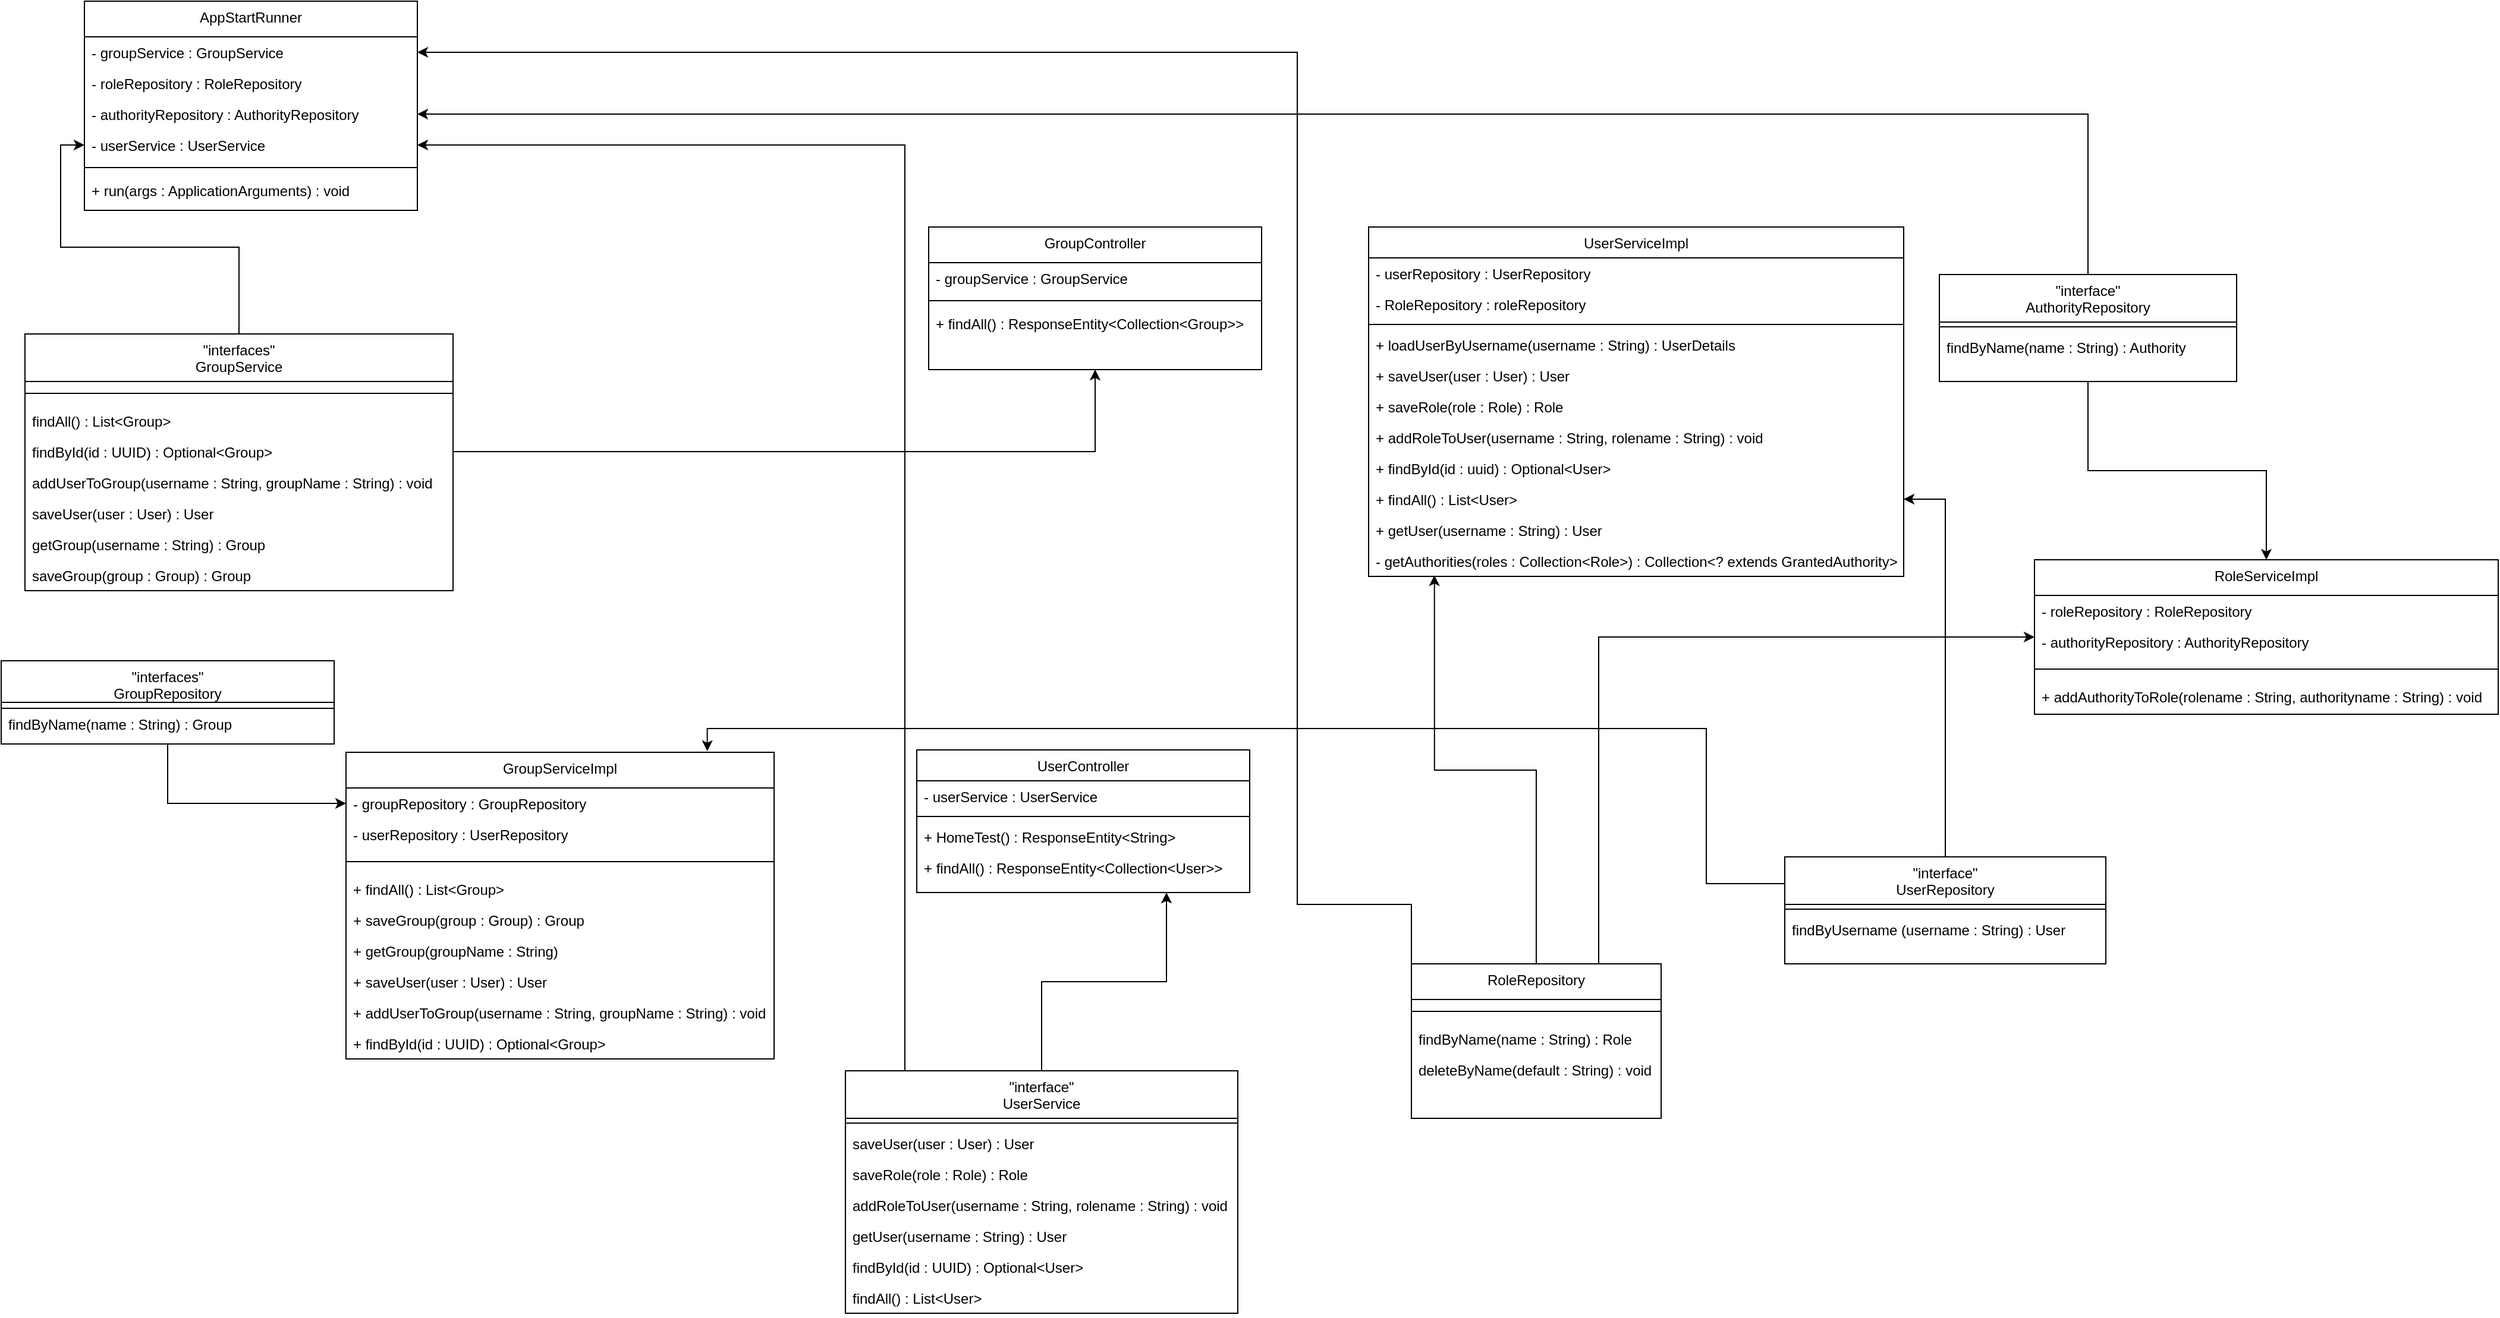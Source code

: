 <mxfile version="15.7.2" type="device"><diagram id="C5RBs43oDa-KdzZeNtuy" name="Page-1"><mxGraphModel dx="2858" dy="1220" grid="1" gridSize="10" guides="1" tooltips="1" connect="1" arrows="1" fold="1" page="1" pageScale="1" pageWidth="827" pageHeight="1169" math="0" shadow="0"><root><mxCell id="WIyWlLk6GJQsqaUBKTNV-0"/><mxCell id="WIyWlLk6GJQsqaUBKTNV-1" parent="WIyWlLk6GJQsqaUBKTNV-0"/><mxCell id="fV1e-IhXwKOmqQlKvwfD-24" style="edgeStyle=orthogonalEdgeStyle;rounded=0;orthogonalLoop=1;jettySize=auto;html=1;" edge="1" parent="WIyWlLk6GJQsqaUBKTNV-1" source="zkfFHV4jXpPFQw0GAbJ--6" target="X42Jda4j9QLvbI-s5N7s-31"><mxGeometry relative="1" as="geometry"/></mxCell><mxCell id="fV1e-IhXwKOmqQlKvwfD-59" style="edgeStyle=orthogonalEdgeStyle;rounded=0;orthogonalLoop=1;jettySize=auto;html=1;exitX=0;exitY=0.25;exitDx=0;exitDy=0;entryX=0.844;entryY=-0.004;entryDx=0;entryDy=0;entryPerimeter=0;" edge="1" parent="WIyWlLk6GJQsqaUBKTNV-1" source="zkfFHV4jXpPFQw0GAbJ--6" target="X42Jda4j9QLvbI-s5N7s-81"><mxGeometry relative="1" as="geometry"><Array as="points"><mxPoint x="1384" y="642"/><mxPoint x="544" y="642"/></Array></mxGeometry></mxCell><mxCell id="zkfFHV4jXpPFQw0GAbJ--6" value="&quot;interface&quot;&#10;UserRepository" style="swimlane;fontStyle=0;align=center;verticalAlign=top;childLayout=stackLayout;horizontal=1;startSize=40;horizontalStack=0;resizeParent=1;resizeLast=0;collapsible=1;marginBottom=0;rounded=0;shadow=0;strokeWidth=1;" parent="WIyWlLk6GJQsqaUBKTNV-1" vertex="1"><mxGeometry x="1450" y="750" width="270" height="90" as="geometry"><mxRectangle x="130" y="380" width="160" height="26" as="alternateBounds"/></mxGeometry></mxCell><mxCell id="zkfFHV4jXpPFQw0GAbJ--9" value="" style="line;html=1;strokeWidth=1;align=left;verticalAlign=middle;spacingTop=-1;spacingLeft=3;spacingRight=3;rotatable=0;labelPosition=right;points=[];portConstraint=eastwest;" parent="zkfFHV4jXpPFQw0GAbJ--6" vertex="1"><mxGeometry y="40" width="270" height="8" as="geometry"/></mxCell><mxCell id="X42Jda4j9QLvbI-s5N7s-19" value="findByUsername (username : String) : User" style="text;align=left;verticalAlign=top;spacingLeft=4;spacingRight=4;overflow=hidden;rotatable=0;points=[[0,0.5],[1,0.5]];portConstraint=eastwest;" parent="zkfFHV4jXpPFQw0GAbJ--6" vertex="1"><mxGeometry y="48" width="270" height="26" as="geometry"/></mxCell><mxCell id="fV1e-IhXwKOmqQlKvwfD-28" style="edgeStyle=orthogonalEdgeStyle;rounded=0;orthogonalLoop=1;jettySize=auto;html=1;entryX=0.75;entryY=1;entryDx=0;entryDy=0;" edge="1" parent="WIyWlLk6GJQsqaUBKTNV-1" source="zkfFHV4jXpPFQw0GAbJ--13" target="zkfFHV4jXpPFQw0GAbJ--17"><mxGeometry relative="1" as="geometry"/></mxCell><mxCell id="fV1e-IhXwKOmqQlKvwfD-34" style="edgeStyle=orthogonalEdgeStyle;rounded=0;orthogonalLoop=1;jettySize=auto;html=1;exitX=0.25;exitY=0;exitDx=0;exitDy=0;entryX=1;entryY=0.5;entryDx=0;entryDy=0;" edge="1" parent="WIyWlLk6GJQsqaUBKTNV-1" source="zkfFHV4jXpPFQw0GAbJ--13" target="X42Jda4j9QLvbI-s5N7s-125"><mxGeometry relative="1" as="geometry"><Array as="points"><mxPoint x="710" y="930"/><mxPoint x="710" y="151"/></Array></mxGeometry></mxCell><mxCell id="zkfFHV4jXpPFQw0GAbJ--13" value="&quot;interface&quot;&#10;UserService" style="swimlane;fontStyle=0;align=center;verticalAlign=top;childLayout=stackLayout;horizontal=1;startSize=40;horizontalStack=0;resizeParent=1;resizeLast=0;collapsible=1;marginBottom=0;rounded=0;shadow=0;strokeWidth=1;" parent="WIyWlLk6GJQsqaUBKTNV-1" vertex="1"><mxGeometry x="660" y="930" width="330" height="204" as="geometry"><mxRectangle x="340" y="380" width="170" height="26" as="alternateBounds"/></mxGeometry></mxCell><mxCell id="zkfFHV4jXpPFQw0GAbJ--15" value="" style="line;html=1;strokeWidth=1;align=left;verticalAlign=middle;spacingTop=-1;spacingLeft=3;spacingRight=3;rotatable=0;labelPosition=right;points=[];portConstraint=eastwest;" parent="zkfFHV4jXpPFQw0GAbJ--13" vertex="1"><mxGeometry y="40" width="330" height="8" as="geometry"/></mxCell><mxCell id="X42Jda4j9QLvbI-s5N7s-20" value="saveUser(user : User) : User" style="text;align=left;verticalAlign=top;spacingLeft=4;spacingRight=4;overflow=hidden;rotatable=0;points=[[0,0.5],[1,0.5]];portConstraint=eastwest;" parent="zkfFHV4jXpPFQw0GAbJ--13" vertex="1"><mxGeometry y="48" width="330" height="26" as="geometry"/></mxCell><mxCell id="X42Jda4j9QLvbI-s5N7s-21" value="saveRole(role : Role) : Role" style="text;align=left;verticalAlign=top;spacingLeft=4;spacingRight=4;overflow=hidden;rotatable=0;points=[[0,0.5],[1,0.5]];portConstraint=eastwest;" parent="zkfFHV4jXpPFQw0GAbJ--13" vertex="1"><mxGeometry y="74" width="330" height="26" as="geometry"/></mxCell><mxCell id="X42Jda4j9QLvbI-s5N7s-23" value="addRoleToUser(username : String, rolename : String) : void" style="text;align=left;verticalAlign=top;spacingLeft=4;spacingRight=4;overflow=hidden;rotatable=0;points=[[0,0.5],[1,0.5]];portConstraint=eastwest;" parent="zkfFHV4jXpPFQw0GAbJ--13" vertex="1"><mxGeometry y="100" width="330" height="26" as="geometry"/></mxCell><mxCell id="X42Jda4j9QLvbI-s5N7s-22" value="getUser(username : String) : User " style="text;align=left;verticalAlign=top;spacingLeft=4;spacingRight=4;overflow=hidden;rotatable=0;points=[[0,0.5],[1,0.5]];portConstraint=eastwest;" parent="zkfFHV4jXpPFQw0GAbJ--13" vertex="1"><mxGeometry y="126" width="330" height="26" as="geometry"/></mxCell><mxCell id="X42Jda4j9QLvbI-s5N7s-25" value="findById(id : UUID) : Optional&lt;User&gt;" style="text;align=left;verticalAlign=top;spacingLeft=4;spacingRight=4;overflow=hidden;rotatable=0;points=[[0,0.5],[1,0.5]];portConstraint=eastwest;" parent="zkfFHV4jXpPFQw0GAbJ--13" vertex="1"><mxGeometry y="152" width="330" height="26" as="geometry"/></mxCell><mxCell id="X42Jda4j9QLvbI-s5N7s-24" value="findAll() : List&lt;User&gt;" style="text;align=left;verticalAlign=top;spacingLeft=4;spacingRight=4;overflow=hidden;rotatable=0;points=[[0,0.5],[1,0.5]];portConstraint=eastwest;" parent="zkfFHV4jXpPFQw0GAbJ--13" vertex="1"><mxGeometry y="178" width="330" height="26" as="geometry"/></mxCell><mxCell id="zkfFHV4jXpPFQw0GAbJ--17" value="UserController" style="swimlane;fontStyle=0;align=center;verticalAlign=top;childLayout=stackLayout;horizontal=1;startSize=26;horizontalStack=0;resizeParent=1;resizeLast=0;collapsible=1;marginBottom=0;rounded=0;shadow=0;strokeWidth=1;" parent="WIyWlLk6GJQsqaUBKTNV-1" vertex="1"><mxGeometry x="720" y="660" width="280" height="120" as="geometry"><mxRectangle x="550" y="140" width="160" height="26" as="alternateBounds"/></mxGeometry></mxCell><mxCell id="zkfFHV4jXpPFQw0GAbJ--18" value="- userService : UserService" style="text;align=left;verticalAlign=top;spacingLeft=4;spacingRight=4;overflow=hidden;rotatable=0;points=[[0,0.5],[1,0.5]];portConstraint=eastwest;" parent="zkfFHV4jXpPFQw0GAbJ--17" vertex="1"><mxGeometry y="26" width="280" height="26" as="geometry"/></mxCell><mxCell id="zkfFHV4jXpPFQw0GAbJ--23" value="" style="line;html=1;strokeWidth=1;align=left;verticalAlign=middle;spacingTop=-1;spacingLeft=3;spacingRight=3;rotatable=0;labelPosition=right;points=[];portConstraint=eastwest;" parent="zkfFHV4jXpPFQw0GAbJ--17" vertex="1"><mxGeometry y="52" width="280" height="8" as="geometry"/></mxCell><mxCell id="zkfFHV4jXpPFQw0GAbJ--25" value="+ HomeTest() : ResponseEntity&lt;String&gt;" style="text;align=left;verticalAlign=top;spacingLeft=4;spacingRight=4;overflow=hidden;rotatable=0;points=[[0,0.5],[1,0.5]];portConstraint=eastwest;" parent="zkfFHV4jXpPFQw0GAbJ--17" vertex="1"><mxGeometry y="60" width="280" height="26" as="geometry"/></mxCell><mxCell id="X42Jda4j9QLvbI-s5N7s-32" value="+ findAll() : ResponseEntity&lt;Collection&lt;User&gt;&gt;" style="text;align=left;verticalAlign=top;spacingLeft=4;spacingRight=4;overflow=hidden;rotatable=0;points=[[0,0.5],[1,0.5]];portConstraint=eastwest;" parent="zkfFHV4jXpPFQw0GAbJ--17" vertex="1"><mxGeometry y="86" width="280" height="26" as="geometry"/></mxCell><mxCell id="X42Jda4j9QLvbI-s5N7s-13" value="UserServiceImpl" style="swimlane;fontStyle=0;align=center;verticalAlign=top;childLayout=stackLayout;horizontal=1;startSize=26;horizontalStack=0;resizeParent=1;resizeLast=0;collapsible=1;marginBottom=0;rounded=0;shadow=0;strokeWidth=1;" parent="WIyWlLk6GJQsqaUBKTNV-1" vertex="1"><mxGeometry x="1100" y="220" width="450" height="294" as="geometry"><mxRectangle x="340" y="380" width="170" height="26" as="alternateBounds"/></mxGeometry></mxCell><mxCell id="X42Jda4j9QLvbI-s5N7s-14" value="- userRepository : UserRepository" style="text;align=left;verticalAlign=top;spacingLeft=4;spacingRight=4;overflow=hidden;rotatable=0;points=[[0,0.5],[1,0.5]];portConstraint=eastwest;" parent="X42Jda4j9QLvbI-s5N7s-13" vertex="1"><mxGeometry y="26" width="450" height="26" as="geometry"/></mxCell><mxCell id="X42Jda4j9QLvbI-s5N7s-26" value="- RoleRepository : roleRepository" style="text;align=left;verticalAlign=top;spacingLeft=4;spacingRight=4;overflow=hidden;rotatable=0;points=[[0,0.5],[1,0.5]];portConstraint=eastwest;" parent="X42Jda4j9QLvbI-s5N7s-13" vertex="1"><mxGeometry y="52" width="450" height="26" as="geometry"/></mxCell><mxCell id="X42Jda4j9QLvbI-s5N7s-15" value="" style="line;html=1;strokeWidth=1;align=left;verticalAlign=middle;spacingTop=-1;spacingLeft=3;spacingRight=3;rotatable=0;labelPosition=right;points=[];portConstraint=eastwest;" parent="X42Jda4j9QLvbI-s5N7s-13" vertex="1"><mxGeometry y="78" width="450" height="8" as="geometry"/></mxCell><mxCell id="X42Jda4j9QLvbI-s5N7s-28" value="+ loadUserByUsername(username : String) : UserDetails" style="text;align=left;verticalAlign=top;spacingLeft=4;spacingRight=4;overflow=hidden;rotatable=0;points=[[0,0.5],[1,0.5]];portConstraint=eastwest;" parent="X42Jda4j9QLvbI-s5N7s-13" vertex="1"><mxGeometry y="86" width="450" height="26" as="geometry"/></mxCell><mxCell id="X42Jda4j9QLvbI-s5N7s-27" value="+ saveUser(user : User) : User" style="text;align=left;verticalAlign=top;spacingLeft=4;spacingRight=4;overflow=hidden;rotatable=0;points=[[0,0.5],[1,0.5]];portConstraint=eastwest;" parent="X42Jda4j9QLvbI-s5N7s-13" vertex="1"><mxGeometry y="112" width="450" height="26" as="geometry"/></mxCell><mxCell id="X42Jda4j9QLvbI-s5N7s-29" value="+ saveRole(role : Role) : Role" style="text;align=left;verticalAlign=top;spacingLeft=4;spacingRight=4;overflow=hidden;rotatable=0;points=[[0,0.5],[1,0.5]];portConstraint=eastwest;" parent="X42Jda4j9QLvbI-s5N7s-13" vertex="1"><mxGeometry y="138" width="450" height="26" as="geometry"/></mxCell><mxCell id="X42Jda4j9QLvbI-s5N7s-30" value="+ addRoleToUser(username : String, rolename : String) : void" style="text;align=left;verticalAlign=top;spacingLeft=4;spacingRight=4;overflow=hidden;rotatable=0;points=[[0,0.5],[1,0.5]];portConstraint=eastwest;" parent="X42Jda4j9QLvbI-s5N7s-13" vertex="1"><mxGeometry y="164" width="450" height="26" as="geometry"/></mxCell><mxCell id="fV1e-IhXwKOmqQlKvwfD-40" value="+ findById(id : uuid) : Optional&lt;User&gt;" style="text;align=left;verticalAlign=top;spacingLeft=4;spacingRight=4;overflow=hidden;rotatable=0;points=[[0,0.5],[1,0.5]];portConstraint=eastwest;" vertex="1" parent="X42Jda4j9QLvbI-s5N7s-13"><mxGeometry y="190" width="450" height="26" as="geometry"/></mxCell><mxCell id="X42Jda4j9QLvbI-s5N7s-31" value="+ findAll() : List&lt;User&gt;" style="text;align=left;verticalAlign=top;spacingLeft=4;spacingRight=4;overflow=hidden;rotatable=0;points=[[0,0.5],[1,0.5]];portConstraint=eastwest;" parent="X42Jda4j9QLvbI-s5N7s-13" vertex="1"><mxGeometry y="216" width="450" height="26" as="geometry"/></mxCell><mxCell id="fV1e-IhXwKOmqQlKvwfD-42" value="+ getUser(username : String) : User" style="text;align=left;verticalAlign=top;spacingLeft=4;spacingRight=4;overflow=hidden;rotatable=0;points=[[0,0.5],[1,0.5]];portConstraint=eastwest;" vertex="1" parent="X42Jda4j9QLvbI-s5N7s-13"><mxGeometry y="242" width="450" height="26" as="geometry"/></mxCell><mxCell id="fV1e-IhXwKOmqQlKvwfD-41" value="- getAuthorities(roles : Collection&lt;Role&gt;) : Collection&lt;? extends GrantedAuthority&gt;" style="text;align=left;verticalAlign=top;spacingLeft=4;spacingRight=4;overflow=hidden;rotatable=0;points=[[0,0.5],[1,0.5]];portConstraint=eastwest;" vertex="1" parent="X42Jda4j9QLvbI-s5N7s-13"><mxGeometry y="268" width="450" height="26" as="geometry"/></mxCell><mxCell id="fV1e-IhXwKOmqQlKvwfD-17" style="edgeStyle=orthogonalEdgeStyle;rounded=0;orthogonalLoop=1;jettySize=auto;html=1;entryX=1;entryY=0.5;entryDx=0;entryDy=0;" edge="1" parent="WIyWlLk6GJQsqaUBKTNV-1" source="X42Jda4j9QLvbI-s5N7s-49" target="fV1e-IhXwKOmqQlKvwfD-2"><mxGeometry relative="1" as="geometry"/></mxCell><mxCell id="fV1e-IhXwKOmqQlKvwfD-35" style="edgeStyle=orthogonalEdgeStyle;rounded=0;orthogonalLoop=1;jettySize=auto;html=1;" edge="1" parent="WIyWlLk6GJQsqaUBKTNV-1" source="X42Jda4j9QLvbI-s5N7s-49" target="X42Jda4j9QLvbI-s5N7s-112"><mxGeometry relative="1" as="geometry"/></mxCell><mxCell id="X42Jda4j9QLvbI-s5N7s-49" value="&quot;interface&quot;&#10;AuthorityRepository" style="swimlane;fontStyle=0;align=center;verticalAlign=top;childLayout=stackLayout;horizontal=1;startSize=40;horizontalStack=0;resizeParent=1;resizeLast=0;collapsible=1;marginBottom=0;rounded=0;shadow=0;strokeWidth=1;" parent="WIyWlLk6GJQsqaUBKTNV-1" vertex="1"><mxGeometry x="1580" y="260" width="250" height="90" as="geometry"><mxRectangle x="340" y="380" width="170" height="26" as="alternateBounds"/></mxGeometry></mxCell><mxCell id="X42Jda4j9QLvbI-s5N7s-52" value="" style="line;html=1;strokeWidth=1;align=left;verticalAlign=middle;spacingTop=-1;spacingLeft=3;spacingRight=3;rotatable=0;labelPosition=right;points=[];portConstraint=eastwest;" parent="X42Jda4j9QLvbI-s5N7s-49" vertex="1"><mxGeometry y="40" width="250" height="8" as="geometry"/></mxCell><mxCell id="X42Jda4j9QLvbI-s5N7s-50" value="findByName(name : String) : Authority" style="text;align=left;verticalAlign=top;spacingLeft=4;spacingRight=4;overflow=hidden;rotatable=0;points=[[0,0.5],[1,0.5]];portConstraint=eastwest;" parent="X42Jda4j9QLvbI-s5N7s-49" vertex="1"><mxGeometry y="48" width="250" height="26" as="geometry"/></mxCell><mxCell id="X42Jda4j9QLvbI-s5N7s-69" value="GroupController" style="swimlane;fontStyle=0;align=center;verticalAlign=top;childLayout=stackLayout;horizontal=1;startSize=30;horizontalStack=0;resizeParent=1;resizeLast=0;collapsible=1;marginBottom=0;rounded=0;shadow=0;strokeWidth=1;" parent="WIyWlLk6GJQsqaUBKTNV-1" vertex="1"><mxGeometry x="730" y="220" width="280" height="120" as="geometry"><mxRectangle x="340" y="380" width="170" height="26" as="alternateBounds"/></mxGeometry></mxCell><mxCell id="X42Jda4j9QLvbI-s5N7s-70" value="- groupService : GroupService" style="text;align=left;verticalAlign=top;spacingLeft=4;spacingRight=4;overflow=hidden;rotatable=0;points=[[0,0.5],[1,0.5]];portConstraint=eastwest;" parent="X42Jda4j9QLvbI-s5N7s-69" vertex="1"><mxGeometry y="30" width="280" height="26" as="geometry"/></mxCell><mxCell id="X42Jda4j9QLvbI-s5N7s-73" value="" style="line;html=1;strokeWidth=1;align=left;verticalAlign=middle;spacingTop=-1;spacingLeft=3;spacingRight=3;rotatable=0;labelPosition=right;points=[];portConstraint=eastwest;" parent="X42Jda4j9QLvbI-s5N7s-69" vertex="1"><mxGeometry y="56" width="280" height="12" as="geometry"/></mxCell><mxCell id="X42Jda4j9QLvbI-s5N7s-74" value="+ findAll() : ResponseEntity&lt;Collection&lt;Group&gt;&gt;" style="text;align=left;verticalAlign=top;spacingLeft=4;spacingRight=4;overflow=hidden;rotatable=0;points=[[0,0.5],[1,0.5]];portConstraint=eastwest;" parent="X42Jda4j9QLvbI-s5N7s-69" vertex="1"><mxGeometry y="68" width="280" height="26" as="geometry"/></mxCell><mxCell id="fV1e-IhXwKOmqQlKvwfD-29" style="edgeStyle=orthogonalEdgeStyle;rounded=0;orthogonalLoop=1;jettySize=auto;html=1;entryX=0;entryY=0.5;entryDx=0;entryDy=0;" edge="1" parent="WIyWlLk6GJQsqaUBKTNV-1" source="X42Jda4j9QLvbI-s5N7s-75" target="X42Jda4j9QLvbI-s5N7s-85"><mxGeometry relative="1" as="geometry"/></mxCell><mxCell id="X42Jda4j9QLvbI-s5N7s-75" value="&quot;interfaces&quot;&#10;GroupRepository" style="swimlane;fontStyle=0;align=center;verticalAlign=top;childLayout=stackLayout;horizontal=1;startSize=40;horizontalStack=0;resizeParent=1;resizeLast=0;collapsible=1;marginBottom=0;rounded=0;shadow=0;strokeWidth=1;" parent="WIyWlLk6GJQsqaUBKTNV-1" vertex="1"><mxGeometry x="-50" y="585" width="280" height="70" as="geometry"><mxRectangle x="340" y="380" width="170" height="26" as="alternateBounds"/></mxGeometry></mxCell><mxCell id="fV1e-IhXwKOmqQlKvwfD-38" value="findByName(name : String) : Group" style="text;align=left;verticalAlign=top;spacingLeft=4;spacingRight=4;overflow=hidden;rotatable=0;points=[[0,0.5],[1,0.5]];portConstraint=eastwest;" vertex="1" parent="X42Jda4j9QLvbI-s5N7s-75"><mxGeometry y="40" width="280" height="26" as="geometry"/></mxCell><mxCell id="fV1e-IhXwKOmqQlKvwfD-60" style="edgeStyle=orthogonalEdgeStyle;rounded=0;orthogonalLoop=1;jettySize=auto;html=1;entryX=0;entryY=0.5;entryDx=0;entryDy=0;" edge="1" parent="WIyWlLk6GJQsqaUBKTNV-1" source="X42Jda4j9QLvbI-s5N7s-79" target="X42Jda4j9QLvbI-s5N7s-125"><mxGeometry relative="1" as="geometry"/></mxCell><mxCell id="X42Jda4j9QLvbI-s5N7s-79" value="&quot;interfaces&quot;&#10;GroupService" style="swimlane;fontStyle=0;align=center;verticalAlign=top;childLayout=stackLayout;horizontal=1;startSize=40;horizontalStack=0;resizeParent=1;resizeLast=0;collapsible=1;marginBottom=0;rounded=0;shadow=0;strokeWidth=1;" parent="WIyWlLk6GJQsqaUBKTNV-1" vertex="1"><mxGeometry x="-30" y="310" width="360" height="216" as="geometry"><mxRectangle x="340" y="380" width="170" height="26" as="alternateBounds"/></mxGeometry></mxCell><mxCell id="X42Jda4j9QLvbI-s5N7s-80" value="" style="line;html=1;strokeWidth=1;align=left;verticalAlign=middle;spacingTop=-1;spacingLeft=3;spacingRight=3;rotatable=0;labelPosition=right;points=[];portConstraint=eastwest;" parent="X42Jda4j9QLvbI-s5N7s-79" vertex="1"><mxGeometry y="40" width="360" height="20" as="geometry"/></mxCell><mxCell id="X42Jda4j9QLvbI-s5N7s-84" value="findAll() : List&lt;Group&gt;" style="text;align=left;verticalAlign=top;spacingLeft=4;spacingRight=4;overflow=hidden;rotatable=0;points=[[0,0.5],[1,0.5]];portConstraint=eastwest;" parent="X42Jda4j9QLvbI-s5N7s-79" vertex="1"><mxGeometry y="60" width="360" height="26" as="geometry"/></mxCell><mxCell id="fV1e-IhXwKOmqQlKvwfD-47" value="findById(id : UUID) : Optional&lt;Group&gt;" style="text;align=left;verticalAlign=top;spacingLeft=4;spacingRight=4;overflow=hidden;rotatable=0;points=[[0,0.5],[1,0.5]];portConstraint=eastwest;" vertex="1" parent="X42Jda4j9QLvbI-s5N7s-79"><mxGeometry y="86" width="360" height="26" as="geometry"/></mxCell><mxCell id="fV1e-IhXwKOmqQlKvwfD-48" value="addUserToGroup(username : String, groupName : String) : void" style="text;align=left;verticalAlign=top;spacingLeft=4;spacingRight=4;overflow=hidden;rotatable=0;points=[[0,0.5],[1,0.5]];portConstraint=eastwest;" vertex="1" parent="X42Jda4j9QLvbI-s5N7s-79"><mxGeometry y="112" width="360" height="26" as="geometry"/></mxCell><mxCell id="fV1e-IhXwKOmqQlKvwfD-46" value="saveUser(user : User) : User " style="text;align=left;verticalAlign=top;spacingLeft=4;spacingRight=4;overflow=hidden;rotatable=0;points=[[0,0.5],[1,0.5]];portConstraint=eastwest;" vertex="1" parent="X42Jda4j9QLvbI-s5N7s-79"><mxGeometry y="138" width="360" height="26" as="geometry"/></mxCell><mxCell id="fV1e-IhXwKOmqQlKvwfD-49" value="getGroup(username : String) : Group" style="text;align=left;verticalAlign=top;spacingLeft=4;spacingRight=4;overflow=hidden;rotatable=0;points=[[0,0.5],[1,0.5]];portConstraint=eastwest;" vertex="1" parent="X42Jda4j9QLvbI-s5N7s-79"><mxGeometry y="164" width="360" height="26" as="geometry"/></mxCell><mxCell id="fV1e-IhXwKOmqQlKvwfD-50" value="saveGroup(group : Group) : Group" style="text;align=left;verticalAlign=top;spacingLeft=4;spacingRight=4;overflow=hidden;rotatable=0;points=[[0,0.5],[1,0.5]];portConstraint=eastwest;" vertex="1" parent="X42Jda4j9QLvbI-s5N7s-79"><mxGeometry y="190" width="360" height="26" as="geometry"/></mxCell><mxCell id="X42Jda4j9QLvbI-s5N7s-81" value="GroupServiceImpl" style="swimlane;fontStyle=0;align=center;verticalAlign=top;childLayout=stackLayout;horizontal=1;startSize=30;horizontalStack=0;resizeParent=1;resizeLast=0;collapsible=1;marginBottom=0;rounded=0;shadow=0;strokeWidth=1;" parent="WIyWlLk6GJQsqaUBKTNV-1" vertex="1"><mxGeometry x="240" y="662" width="360" height="258" as="geometry"><mxRectangle x="340" y="380" width="170" height="26" as="alternateBounds"/></mxGeometry></mxCell><mxCell id="X42Jda4j9QLvbI-s5N7s-85" value="- groupRepository : GroupRepository" style="text;align=left;verticalAlign=top;spacingLeft=4;spacingRight=4;overflow=hidden;rotatable=0;points=[[0,0.5],[1,0.5]];portConstraint=eastwest;" parent="X42Jda4j9QLvbI-s5N7s-81" vertex="1"><mxGeometry y="30" width="360" height="26" as="geometry"/></mxCell><mxCell id="fV1e-IhXwKOmqQlKvwfD-52" value="- userRepository : UserRepository" style="text;align=left;verticalAlign=top;spacingLeft=4;spacingRight=4;overflow=hidden;rotatable=0;points=[[0,0.5],[1,0.5]];portConstraint=eastwest;" vertex="1" parent="X42Jda4j9QLvbI-s5N7s-81"><mxGeometry y="56" width="360" height="26" as="geometry"/></mxCell><mxCell id="X42Jda4j9QLvbI-s5N7s-86" value="" style="line;html=1;strokeWidth=1;align=left;verticalAlign=middle;spacingTop=-1;spacingLeft=3;spacingRight=3;rotatable=0;labelPosition=right;points=[];portConstraint=eastwest;" parent="X42Jda4j9QLvbI-s5N7s-81" vertex="1"><mxGeometry y="82" width="360" height="20" as="geometry"/></mxCell><mxCell id="X42Jda4j9QLvbI-s5N7s-87" value="+ findAll() : List&lt;Group&gt;" style="text;align=left;verticalAlign=top;spacingLeft=4;spacingRight=4;overflow=hidden;rotatable=0;points=[[0,0.5],[1,0.5]];portConstraint=eastwest;" parent="X42Jda4j9QLvbI-s5N7s-81" vertex="1"><mxGeometry y="102" width="360" height="26" as="geometry"/></mxCell><mxCell id="fV1e-IhXwKOmqQlKvwfD-53" value="+ saveGroup(group : Group) : Group" style="text;align=left;verticalAlign=top;spacingLeft=4;spacingRight=4;overflow=hidden;rotatable=0;points=[[0,0.5],[1,0.5]];portConstraint=eastwest;" vertex="1" parent="X42Jda4j9QLvbI-s5N7s-81"><mxGeometry y="128" width="360" height="26" as="geometry"/></mxCell><mxCell id="fV1e-IhXwKOmqQlKvwfD-54" value="+ getGroup(groupName : String)" style="text;align=left;verticalAlign=top;spacingLeft=4;spacingRight=4;overflow=hidden;rotatable=0;points=[[0,0.5],[1,0.5]];portConstraint=eastwest;" vertex="1" parent="X42Jda4j9QLvbI-s5N7s-81"><mxGeometry y="154" width="360" height="26" as="geometry"/></mxCell><mxCell id="fV1e-IhXwKOmqQlKvwfD-56" value="+ saveUser(user : User) : User" style="text;align=left;verticalAlign=top;spacingLeft=4;spacingRight=4;overflow=hidden;rotatable=0;points=[[0,0.5],[1,0.5]];portConstraint=eastwest;" vertex="1" parent="X42Jda4j9QLvbI-s5N7s-81"><mxGeometry y="180" width="360" height="26" as="geometry"/></mxCell><mxCell id="fV1e-IhXwKOmqQlKvwfD-55" value="+ addUserToGroup(username : String, groupName : String) : void" style="text;align=left;verticalAlign=top;spacingLeft=4;spacingRight=4;overflow=hidden;rotatable=0;points=[[0,0.5],[1,0.5]];portConstraint=eastwest;" vertex="1" parent="X42Jda4j9QLvbI-s5N7s-81"><mxGeometry y="206" width="360" height="26" as="geometry"/></mxCell><mxCell id="fV1e-IhXwKOmqQlKvwfD-57" value="+ findById(id : UUID) : Optional&lt;Group&gt;" style="text;align=left;verticalAlign=top;spacingLeft=4;spacingRight=4;overflow=hidden;rotatable=0;points=[[0,0.5],[1,0.5]];portConstraint=eastwest;" vertex="1" parent="X42Jda4j9QLvbI-s5N7s-81"><mxGeometry y="232" width="360" height="26" as="geometry"/></mxCell><mxCell id="fV1e-IhXwKOmqQlKvwfD-33" style="edgeStyle=orthogonalEdgeStyle;rounded=0;orthogonalLoop=1;jettySize=auto;html=1;exitX=0.75;exitY=0;exitDx=0;exitDy=0;entryX=0;entryY=0.5;entryDx=0;entryDy=0;" edge="1" parent="WIyWlLk6GJQsqaUBKTNV-1" source="X42Jda4j9QLvbI-s5N7s-102" target="X42Jda4j9QLvbI-s5N7s-112"><mxGeometry relative="1" as="geometry"/></mxCell><mxCell id="fV1e-IhXwKOmqQlKvwfD-43" style="edgeStyle=orthogonalEdgeStyle;rounded=0;orthogonalLoop=1;jettySize=auto;html=1;entryX=0.123;entryY=0.964;entryDx=0;entryDy=0;entryPerimeter=0;" edge="1" parent="WIyWlLk6GJQsqaUBKTNV-1" source="X42Jda4j9QLvbI-s5N7s-102" target="fV1e-IhXwKOmqQlKvwfD-41"><mxGeometry relative="1" as="geometry"/></mxCell><mxCell id="fV1e-IhXwKOmqQlKvwfD-45" style="edgeStyle=orthogonalEdgeStyle;rounded=0;orthogonalLoop=1;jettySize=auto;html=1;exitX=0;exitY=0;exitDx=0;exitDy=0;entryX=1;entryY=0.5;entryDx=0;entryDy=0;" edge="1" parent="WIyWlLk6GJQsqaUBKTNV-1" source="X42Jda4j9QLvbI-s5N7s-102" target="X42Jda4j9QLvbI-s5N7s-121"><mxGeometry relative="1" as="geometry"><Array as="points"><mxPoint x="1040" y="790"/><mxPoint x="1040" y="73"/></Array></mxGeometry></mxCell><mxCell id="X42Jda4j9QLvbI-s5N7s-102" value="RoleRepository" style="swimlane;fontStyle=0;align=center;verticalAlign=top;childLayout=stackLayout;horizontal=1;startSize=30;horizontalStack=0;resizeParent=1;resizeLast=0;collapsible=1;marginBottom=0;rounded=0;shadow=0;strokeWidth=1;" parent="WIyWlLk6GJQsqaUBKTNV-1" vertex="1"><mxGeometry x="1136" y="840" width="210" height="130" as="geometry"><mxRectangle x="340" y="380" width="170" height="26" as="alternateBounds"/></mxGeometry></mxCell><mxCell id="X42Jda4j9QLvbI-s5N7s-106" value="" style="line;html=1;strokeWidth=1;align=left;verticalAlign=middle;spacingTop=-1;spacingLeft=3;spacingRight=3;rotatable=0;labelPosition=right;points=[];portConstraint=eastwest;" parent="X42Jda4j9QLvbI-s5N7s-102" vertex="1"><mxGeometry y="30" width="210" height="20" as="geometry"/></mxCell><mxCell id="X42Jda4j9QLvbI-s5N7s-105" value="findByName(name : String) : Role" style="text;align=left;verticalAlign=top;spacingLeft=4;spacingRight=4;overflow=hidden;rotatable=0;points=[[0,0.5],[1,0.5]];portConstraint=eastwest;" parent="X42Jda4j9QLvbI-s5N7s-102" vertex="1"><mxGeometry y="50" width="210" height="26" as="geometry"/></mxCell><mxCell id="X42Jda4j9QLvbI-s5N7s-107" value="deleteByName(default : String) : void" style="text;align=left;verticalAlign=top;spacingLeft=4;spacingRight=4;overflow=hidden;rotatable=0;points=[[0,0.5],[1,0.5]];portConstraint=eastwest;" parent="X42Jda4j9QLvbI-s5N7s-102" vertex="1"><mxGeometry y="76" width="210" height="26" as="geometry"/></mxCell><mxCell id="X42Jda4j9QLvbI-s5N7s-112" value="RoleServiceImpl" style="swimlane;fontStyle=0;align=center;verticalAlign=top;childLayout=stackLayout;horizontal=1;startSize=30;horizontalStack=0;resizeParent=1;resizeLast=0;collapsible=1;marginBottom=0;rounded=0;shadow=0;strokeWidth=1;" parent="WIyWlLk6GJQsqaUBKTNV-1" vertex="1"><mxGeometry x="1660" y="500" width="390" height="130" as="geometry"><mxRectangle x="340" y="380" width="170" height="26" as="alternateBounds"/></mxGeometry></mxCell><mxCell id="X42Jda4j9QLvbI-s5N7s-113" value="- roleRepository : RoleRepository" style="text;align=left;verticalAlign=top;spacingLeft=4;spacingRight=4;overflow=hidden;rotatable=0;points=[[0,0.5],[1,0.5]];portConstraint=eastwest;" parent="X42Jda4j9QLvbI-s5N7s-112" vertex="1"><mxGeometry y="30" width="390" height="26" as="geometry"/></mxCell><mxCell id="X42Jda4j9QLvbI-s5N7s-114" value="- authorityRepository : AuthorityRepository" style="text;align=left;verticalAlign=top;spacingLeft=4;spacingRight=4;overflow=hidden;rotatable=0;points=[[0,0.5],[1,0.5]];portConstraint=eastwest;" parent="X42Jda4j9QLvbI-s5N7s-112" vertex="1"><mxGeometry y="56" width="390" height="26" as="geometry"/></mxCell><mxCell id="X42Jda4j9QLvbI-s5N7s-116" value="" style="line;html=1;strokeWidth=1;align=left;verticalAlign=middle;spacingTop=-1;spacingLeft=3;spacingRight=3;rotatable=0;labelPosition=right;points=[];portConstraint=eastwest;" parent="X42Jda4j9QLvbI-s5N7s-112" vertex="1"><mxGeometry y="82" width="390" height="20" as="geometry"/></mxCell><mxCell id="X42Jda4j9QLvbI-s5N7s-117" value="+ addAuthorityToRole(rolename : String, authorityname : String) : void" style="text;align=left;verticalAlign=top;spacingLeft=4;spacingRight=4;overflow=hidden;rotatable=0;points=[[0,0.5],[1,0.5]];portConstraint=eastwest;" parent="X42Jda4j9QLvbI-s5N7s-112" vertex="1"><mxGeometry y="102" width="390" height="26" as="geometry"/></mxCell><mxCell id="X42Jda4j9QLvbI-s5N7s-120" value="AppStartRunner" style="swimlane;fontStyle=0;align=center;verticalAlign=top;childLayout=stackLayout;horizontal=1;startSize=30;horizontalStack=0;resizeParent=1;resizeLast=0;collapsible=1;marginBottom=0;rounded=0;shadow=0;strokeWidth=1;" parent="WIyWlLk6GJQsqaUBKTNV-1" vertex="1"><mxGeometry x="20" y="30" width="280" height="176" as="geometry"><mxRectangle x="340" y="380" width="170" height="26" as="alternateBounds"/></mxGeometry></mxCell><mxCell id="X42Jda4j9QLvbI-s5N7s-121" value="- groupService : GroupService" style="text;align=left;verticalAlign=top;spacingLeft=4;spacingRight=4;overflow=hidden;rotatable=0;points=[[0,0.5],[1,0.5]];portConstraint=eastwest;" parent="X42Jda4j9QLvbI-s5N7s-120" vertex="1"><mxGeometry y="30" width="280" height="26" as="geometry"/></mxCell><mxCell id="X42Jda4j9QLvbI-s5N7s-124" value="- roleRepository : RoleRepository" style="text;align=left;verticalAlign=top;spacingLeft=4;spacingRight=4;overflow=hidden;rotatable=0;points=[[0,0.5],[1,0.5]];portConstraint=eastwest;" parent="X42Jda4j9QLvbI-s5N7s-120" vertex="1"><mxGeometry y="56" width="280" height="26" as="geometry"/></mxCell><mxCell id="fV1e-IhXwKOmqQlKvwfD-2" value="- authorityRepository : AuthorityRepository" style="text;align=left;verticalAlign=top;spacingLeft=4;spacingRight=4;overflow=hidden;rotatable=0;points=[[0,0.5],[1,0.5]];portConstraint=eastwest;" vertex="1" parent="X42Jda4j9QLvbI-s5N7s-120"><mxGeometry y="82" width="280" height="26" as="geometry"/></mxCell><mxCell id="X42Jda4j9QLvbI-s5N7s-125" value="- userService : UserService" style="text;align=left;verticalAlign=top;spacingLeft=4;spacingRight=4;overflow=hidden;rotatable=0;points=[[0,0.5],[1,0.5]];portConstraint=eastwest;" parent="X42Jda4j9QLvbI-s5N7s-120" vertex="1"><mxGeometry y="108" width="280" height="26" as="geometry"/></mxCell><mxCell id="X42Jda4j9QLvbI-s5N7s-122" value="" style="line;html=1;strokeWidth=1;align=left;verticalAlign=middle;spacingTop=-1;spacingLeft=3;spacingRight=3;rotatable=0;labelPosition=right;points=[];portConstraint=eastwest;" parent="X42Jda4j9QLvbI-s5N7s-120" vertex="1"><mxGeometry y="134" width="280" height="12" as="geometry"/></mxCell><mxCell id="X42Jda4j9QLvbI-s5N7s-123" value="+ run(args : ApplicationArguments) : void" style="text;align=left;verticalAlign=top;spacingLeft=4;spacingRight=4;overflow=hidden;rotatable=0;points=[[0,0.5],[1,0.5]];portConstraint=eastwest;" parent="X42Jda4j9QLvbI-s5N7s-120" vertex="1"><mxGeometry y="146" width="280" height="26" as="geometry"/></mxCell><mxCell id="fV1e-IhXwKOmqQlKvwfD-39" value="" style="endArrow=none;html=1;rounded=0;entryX=1;entryY=0.5;entryDx=0;entryDy=0;exitX=0;exitY=0.5;exitDx=0;exitDy=0;" edge="1" parent="WIyWlLk6GJQsqaUBKTNV-1" source="X42Jda4j9QLvbI-s5N7s-75" target="X42Jda4j9QLvbI-s5N7s-75"><mxGeometry width="50" height="50" relative="1" as="geometry"><mxPoint x="130" y="948" as="sourcePoint"/><mxPoint x="210" y="928" as="targetPoint"/></mxGeometry></mxCell><mxCell id="fV1e-IhXwKOmqQlKvwfD-61" style="edgeStyle=orthogonalEdgeStyle;rounded=0;orthogonalLoop=1;jettySize=auto;html=1;entryX=0.5;entryY=1;entryDx=0;entryDy=0;" edge="1" parent="WIyWlLk6GJQsqaUBKTNV-1" source="fV1e-IhXwKOmqQlKvwfD-47" target="X42Jda4j9QLvbI-s5N7s-69"><mxGeometry relative="1" as="geometry"/></mxCell></root></mxGraphModel></diagram></mxfile>